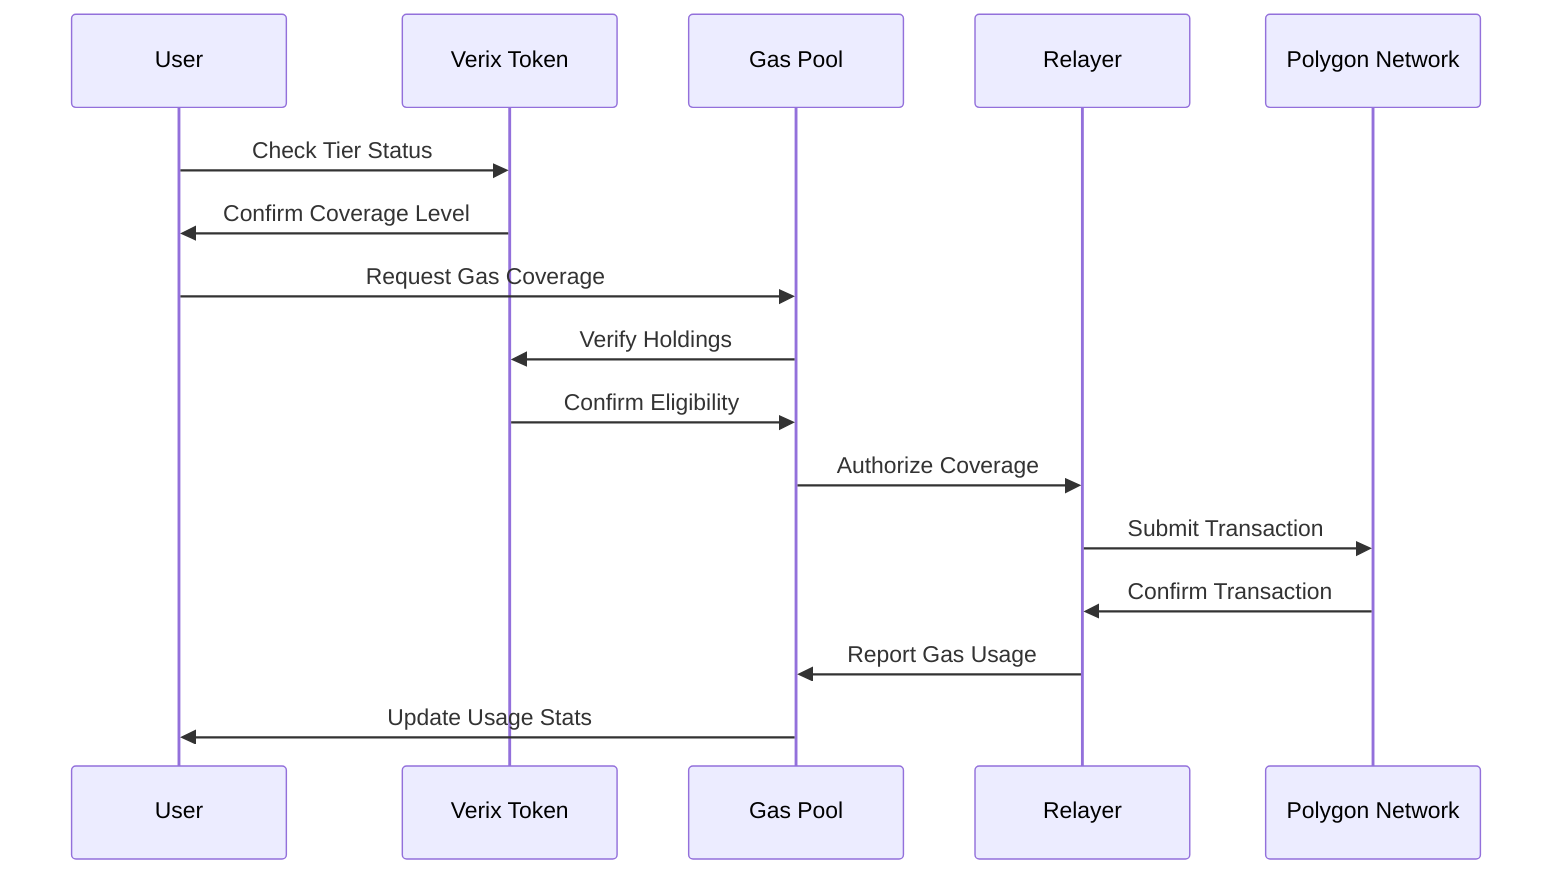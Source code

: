 sequenceDiagram
    participant User
    participant Token as Verix Token
    participant Pool as Gas Pool
    participant Relayer
    participant Network as Polygon Network
    
    User->>Token: Check Tier Status
    Token->>User: Confirm Coverage Level
    
    User->>Pool: Request Gas Coverage
    Pool->>Token: Verify Holdings
    Token->>Pool: Confirm Eligibility
    
    Pool->>Relayer: Authorize Coverage
    Relayer->>Network: Submit Transaction
    Network->>Relayer: Confirm Transaction
    Relayer->>Pool: Report Gas Usage
    Pool->>User: Update Usage Stats